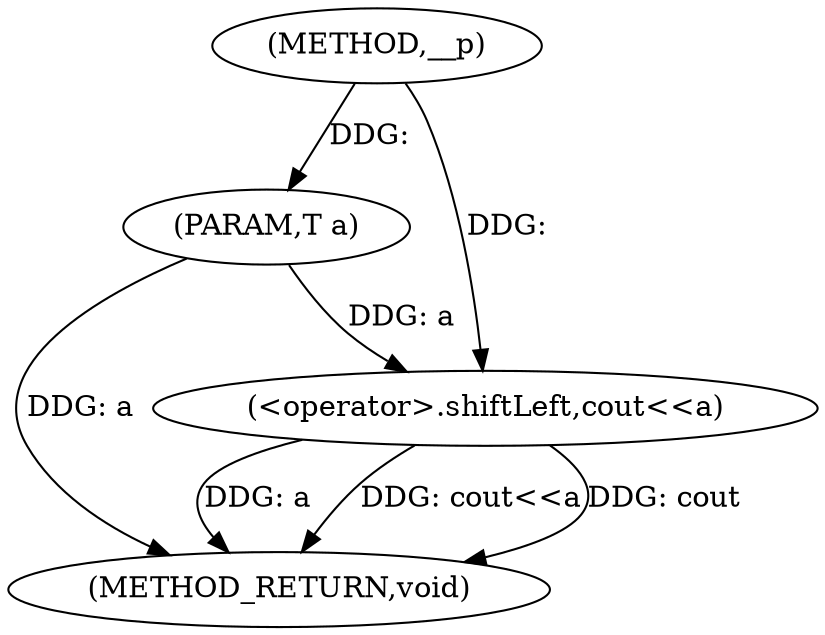digraph "__p" {  
"1000162" [label = "(METHOD,__p)" ]
"1000168" [label = "(METHOD_RETURN,void)" ]
"1000163" [label = "(PARAM,T a)" ]
"1000165" [label = "(<operator>.shiftLeft,cout<<a)" ]
  "1000163" -> "1000168"  [ label = "DDG: a"] 
  "1000165" -> "1000168"  [ label = "DDG: a"] 
  "1000165" -> "1000168"  [ label = "DDG: cout<<a"] 
  "1000165" -> "1000168"  [ label = "DDG: cout"] 
  "1000162" -> "1000163"  [ label = "DDG: "] 
  "1000162" -> "1000165"  [ label = "DDG: "] 
  "1000163" -> "1000165"  [ label = "DDG: a"] 
}
